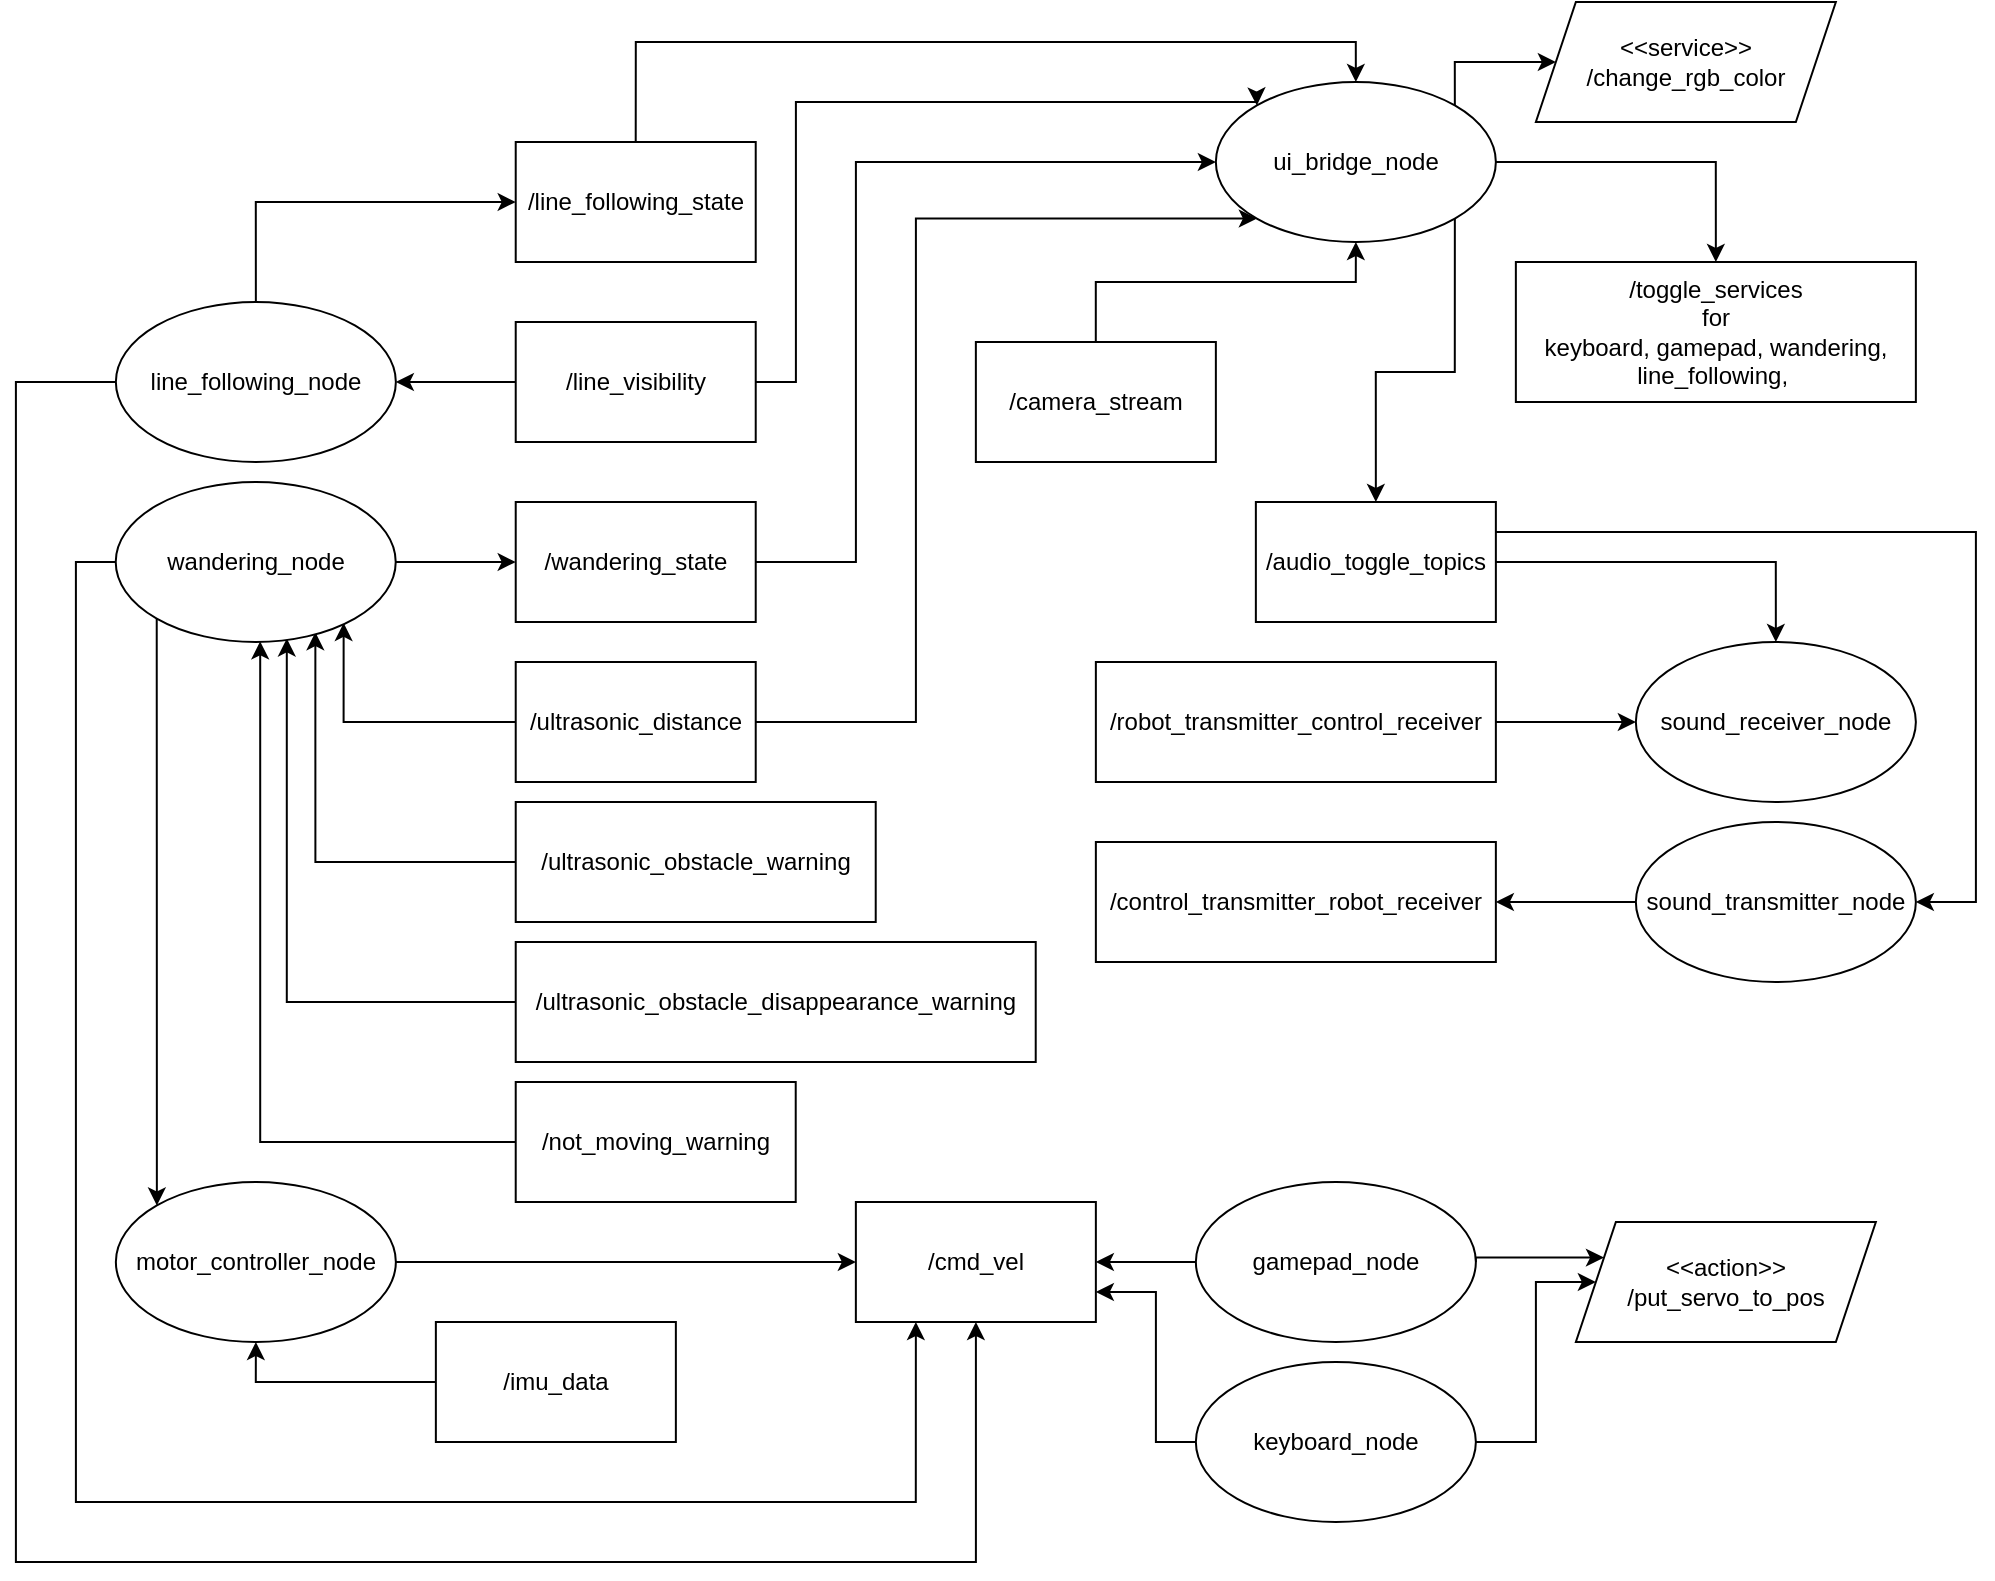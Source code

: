<mxfile version="24.2.1" type="device">
  <diagram name="Stránka-1" id="wMUXeQUmKYqSO3FJ7ChC">
    <mxGraphModel dx="1901" dy="2647" grid="1" gridSize="10" guides="1" tooltips="1" connect="1" arrows="1" fold="1" page="1" pageScale="1" pageWidth="1000" pageHeight="800" math="0" shadow="0">
      <root>
        <mxCell id="0" />
        <mxCell id="1" parent="0" />
        <mxCell id="EsF_oAgGYrWuFr0kMX3r-73" style="edgeStyle=orthogonalEdgeStyle;rounded=0;orthogonalLoop=1;jettySize=auto;html=1;entryX=0.814;entryY=0.881;entryDx=0;entryDy=0;exitX=0;exitY=0.5;exitDx=0;exitDy=0;entryPerimeter=0;" edge="1" parent="1" source="EsF_oAgGYrWuFr0kMX3r-5" target="EsF_oAgGYrWuFr0kMX3r-60">
          <mxGeometry relative="1" as="geometry">
            <mxPoint x="239.93" y="-1220" as="sourcePoint" />
          </mxGeometry>
        </mxCell>
        <mxCell id="EsF_oAgGYrWuFr0kMX3r-91" style="edgeStyle=orthogonalEdgeStyle;rounded=0;orthogonalLoop=1;jettySize=auto;html=1;entryX=0;entryY=1;entryDx=0;entryDy=0;exitX=1;exitY=0.5;exitDx=0;exitDy=0;" edge="1" parent="1" source="EsF_oAgGYrWuFr0kMX3r-5" target="EsF_oAgGYrWuFr0kMX3r-56">
          <mxGeometry relative="1" as="geometry">
            <mxPoint x="419.93" y="-1220" as="sourcePoint" />
            <mxPoint x="549.93" y="-1460" as="targetPoint" />
            <Array as="points">
              <mxPoint x="459.93" y="-1230" />
              <mxPoint x="459.93" y="-1482" />
            </Array>
          </mxGeometry>
        </mxCell>
        <mxCell id="EsF_oAgGYrWuFr0kMX3r-5" value="/ultrasonic_distance" style="rounded=0;whiteSpace=wrap;html=1;" vertex="1" parent="1">
          <mxGeometry x="259.86" y="-1260" width="120" height="60" as="geometry" />
        </mxCell>
        <mxCell id="EsF_oAgGYrWuFr0kMX3r-72" style="edgeStyle=orthogonalEdgeStyle;rounded=0;orthogonalLoop=1;jettySize=auto;html=1;entryX=0.713;entryY=0.939;entryDx=0;entryDy=0;entryPerimeter=0;exitX=0;exitY=0.5;exitDx=0;exitDy=0;" edge="1" parent="1" source="EsF_oAgGYrWuFr0kMX3r-10" target="EsF_oAgGYrWuFr0kMX3r-60">
          <mxGeometry relative="1" as="geometry">
            <mxPoint x="239.93" y="-1150" as="sourcePoint" />
          </mxGeometry>
        </mxCell>
        <mxCell id="EsF_oAgGYrWuFr0kMX3r-10" value="/ultrasonic_obstacle_warning" style="rounded=0;whiteSpace=wrap;html=1;" vertex="1" parent="1">
          <mxGeometry x="259.86" y="-1190" width="180" height="60" as="geometry" />
        </mxCell>
        <mxCell id="EsF_oAgGYrWuFr0kMX3r-71" style="edgeStyle=orthogonalEdgeStyle;rounded=0;orthogonalLoop=1;jettySize=auto;html=1;entryX=0.611;entryY=0.978;entryDx=0;entryDy=0;entryPerimeter=0;exitX=0;exitY=0.5;exitDx=0;exitDy=0;" edge="1" parent="1" source="EsF_oAgGYrWuFr0kMX3r-12" target="EsF_oAgGYrWuFr0kMX3r-60">
          <mxGeometry relative="1" as="geometry">
            <mxPoint x="259.86" y="-1099.933" as="sourcePoint" />
          </mxGeometry>
        </mxCell>
        <mxCell id="EsF_oAgGYrWuFr0kMX3r-12" value="/ultrasonic_obstacle_disappearance_warning" style="rounded=0;whiteSpace=wrap;html=1;" vertex="1" parent="1">
          <mxGeometry x="259.86" y="-1120" width="260" height="60" as="geometry" />
        </mxCell>
        <mxCell id="EsF_oAgGYrWuFr0kMX3r-79" style="edgeStyle=orthogonalEdgeStyle;rounded=0;orthogonalLoop=1;jettySize=auto;html=1;entryX=0.5;entryY=1;entryDx=0;entryDy=0;" edge="1" parent="1" source="EsF_oAgGYrWuFr0kMX3r-14" target="EsF_oAgGYrWuFr0kMX3r-37">
          <mxGeometry relative="1" as="geometry" />
        </mxCell>
        <mxCell id="EsF_oAgGYrWuFr0kMX3r-14" value="/imu_data" style="rounded=0;whiteSpace=wrap;html=1;" vertex="1" parent="1">
          <mxGeometry x="219.93" y="-930" width="120" height="60" as="geometry" />
        </mxCell>
        <mxCell id="EsF_oAgGYrWuFr0kMX3r-70" style="edgeStyle=orthogonalEdgeStyle;rounded=0;orthogonalLoop=1;jettySize=auto;html=1;exitX=0;exitY=0.5;exitDx=0;exitDy=0;entryX=0.516;entryY=0.996;entryDx=0;entryDy=0;entryPerimeter=0;" edge="1" parent="1" source="EsF_oAgGYrWuFr0kMX3r-16" target="EsF_oAgGYrWuFr0kMX3r-60">
          <mxGeometry relative="1" as="geometry">
            <mxPoint x="239.93" y="-1010" as="sourcePoint" />
          </mxGeometry>
        </mxCell>
        <mxCell id="EsF_oAgGYrWuFr0kMX3r-16" value="/not_moving_warning" style="rounded=0;whiteSpace=wrap;html=1;" vertex="1" parent="1">
          <mxGeometry x="259.86" y="-1050" width="140" height="60" as="geometry" />
        </mxCell>
        <mxCell id="EsF_oAgGYrWuFr0kMX3r-88" style="edgeStyle=orthogonalEdgeStyle;rounded=0;orthogonalLoop=1;jettySize=auto;html=1;entryX=0;entryY=0.5;entryDx=0;entryDy=0;" edge="1" parent="1" source="EsF_oAgGYrWuFr0kMX3r-19" target="EsF_oAgGYrWuFr0kMX3r-39">
          <mxGeometry relative="1" as="geometry" />
        </mxCell>
        <mxCell id="EsF_oAgGYrWuFr0kMX3r-19" value="/robot_transmitter_control_receiver" style="rounded=0;whiteSpace=wrap;html=1;" vertex="1" parent="1">
          <mxGeometry x="549.93" y="-1260" width="200" height="60" as="geometry" />
        </mxCell>
        <mxCell id="EsF_oAgGYrWuFr0kMX3r-21" value="/control_transmitter_robot_receiver" style="rounded=0;whiteSpace=wrap;html=1;" vertex="1" parent="1">
          <mxGeometry x="549.93" y="-1170" width="200" height="60" as="geometry" />
        </mxCell>
        <mxCell id="EsF_oAgGYrWuFr0kMX3r-22" value="/cmd_vel" style="rounded=0;whiteSpace=wrap;html=1;" vertex="1" parent="1">
          <mxGeometry x="429.93" y="-990" width="120" height="60" as="geometry" />
        </mxCell>
        <mxCell id="EsF_oAgGYrWuFr0kMX3r-100" style="edgeStyle=orthogonalEdgeStyle;rounded=0;orthogonalLoop=1;jettySize=auto;html=1;exitX=1;exitY=0.5;exitDx=0;exitDy=0;entryX=0;entryY=0.5;entryDx=0;entryDy=0;" edge="1" parent="1" source="EsF_oAgGYrWuFr0kMX3r-27" target="EsF_oAgGYrWuFr0kMX3r-96">
          <mxGeometry relative="1" as="geometry">
            <mxPoint x="839.93" y="-850" as="sourcePoint" />
            <mxPoint x="779.93" y="-870" as="targetPoint" />
            <Array as="points">
              <mxPoint x="769.93" y="-870" />
              <mxPoint x="769.93" y="-950" />
            </Array>
          </mxGeometry>
        </mxCell>
        <mxCell id="EsF_oAgGYrWuFr0kMX3r-27" value="keyboard_node" style="ellipse;whiteSpace=wrap;html=1;" vertex="1" parent="1">
          <mxGeometry x="599.93" y="-910" width="140" height="80" as="geometry" />
        </mxCell>
        <mxCell id="EsF_oAgGYrWuFr0kMX3r-74" style="edgeStyle=orthogonalEdgeStyle;rounded=0;orthogonalLoop=1;jettySize=auto;html=1;entryX=1;entryY=0.5;entryDx=0;entryDy=0;" edge="1" parent="1" source="EsF_oAgGYrWuFr0kMX3r-29" target="EsF_oAgGYrWuFr0kMX3r-22">
          <mxGeometry relative="1" as="geometry">
            <mxPoint x="679.93" y="-950" as="targetPoint" />
          </mxGeometry>
        </mxCell>
        <mxCell id="EsF_oAgGYrWuFr0kMX3r-99" style="edgeStyle=orthogonalEdgeStyle;rounded=0;orthogonalLoop=1;jettySize=auto;html=1;exitX=1;exitY=0.5;exitDx=0;exitDy=0;entryX=0;entryY=0.25;entryDx=0;entryDy=0;" edge="1" parent="1" source="EsF_oAgGYrWuFr0kMX3r-29" target="EsF_oAgGYrWuFr0kMX3r-96">
          <mxGeometry relative="1" as="geometry">
            <mxPoint x="779.93" y="-1030" as="targetPoint" />
            <Array as="points">
              <mxPoint x="739.93" y="-962" />
            </Array>
          </mxGeometry>
        </mxCell>
        <mxCell id="EsF_oAgGYrWuFr0kMX3r-29" value="gamepad_node" style="ellipse;whiteSpace=wrap;html=1;" vertex="1" parent="1">
          <mxGeometry x="599.93" y="-1000" width="140" height="80" as="geometry" />
        </mxCell>
        <mxCell id="EsF_oAgGYrWuFr0kMX3r-77" style="edgeStyle=orthogonalEdgeStyle;rounded=0;orthogonalLoop=1;jettySize=auto;html=1;entryX=0;entryY=0.5;entryDx=0;entryDy=0;" edge="1" parent="1" source="EsF_oAgGYrWuFr0kMX3r-37" target="EsF_oAgGYrWuFr0kMX3r-22">
          <mxGeometry relative="1" as="geometry" />
        </mxCell>
        <mxCell id="EsF_oAgGYrWuFr0kMX3r-37" value="motor_controller_node" style="ellipse;whiteSpace=wrap;html=1;" vertex="1" parent="1">
          <mxGeometry x="59.93" y="-1000" width="140" height="80" as="geometry" />
        </mxCell>
        <mxCell id="EsF_oAgGYrWuFr0kMX3r-86" style="edgeStyle=orthogonalEdgeStyle;rounded=0;orthogonalLoop=1;jettySize=auto;html=1;entryX=1;entryY=0.5;entryDx=0;entryDy=0;" edge="1" parent="1" source="EsF_oAgGYrWuFr0kMX3r-38" target="EsF_oAgGYrWuFr0kMX3r-21">
          <mxGeometry relative="1" as="geometry" />
        </mxCell>
        <mxCell id="EsF_oAgGYrWuFr0kMX3r-38" value="sound_transmitter_node" style="ellipse;whiteSpace=wrap;html=1;" vertex="1" parent="1">
          <mxGeometry x="819.93" y="-1180" width="140" height="80" as="geometry" />
        </mxCell>
        <mxCell id="EsF_oAgGYrWuFr0kMX3r-39" value="sound_receiver_node" style="ellipse;whiteSpace=wrap;html=1;" vertex="1" parent="1">
          <mxGeometry x="819.93" y="-1270" width="140" height="80" as="geometry" />
        </mxCell>
        <mxCell id="EsF_oAgGYrWuFr0kMX3r-82" style="edgeStyle=orthogonalEdgeStyle;rounded=0;orthogonalLoop=1;jettySize=auto;html=1;entryX=0;entryY=0.5;entryDx=0;entryDy=0;exitX=1;exitY=0.5;exitDx=0;exitDy=0;" edge="1" parent="1" source="EsF_oAgGYrWuFr0kMX3r-41" target="EsF_oAgGYrWuFr0kMX3r-56">
          <mxGeometry relative="1" as="geometry">
            <mxPoint x="429.93" y="-1290" as="sourcePoint" />
            <mxPoint x="569.93" y="-1460" as="targetPoint" />
            <Array as="points">
              <mxPoint x="429.93" y="-1310" />
              <mxPoint x="429.93" y="-1510" />
            </Array>
          </mxGeometry>
        </mxCell>
        <mxCell id="EsF_oAgGYrWuFr0kMX3r-41" value="/wandering_state" style="rounded=0;whiteSpace=wrap;html=1;" vertex="1" parent="1">
          <mxGeometry x="259.86" y="-1340" width="120" height="60" as="geometry" />
        </mxCell>
        <mxCell id="EsF_oAgGYrWuFr0kMX3r-83" style="edgeStyle=orthogonalEdgeStyle;rounded=0;orthogonalLoop=1;jettySize=auto;html=1;entryX=0.5;entryY=0;entryDx=0;entryDy=0;" edge="1" parent="1" source="EsF_oAgGYrWuFr0kMX3r-47" target="EsF_oAgGYrWuFr0kMX3r-39">
          <mxGeometry relative="1" as="geometry" />
        </mxCell>
        <mxCell id="EsF_oAgGYrWuFr0kMX3r-84" style="edgeStyle=orthogonalEdgeStyle;rounded=0;orthogonalLoop=1;jettySize=auto;html=1;entryX=1;entryY=0.5;entryDx=0;entryDy=0;exitX=1;exitY=0.25;exitDx=0;exitDy=0;" edge="1" parent="1" source="EsF_oAgGYrWuFr0kMX3r-47" target="EsF_oAgGYrWuFr0kMX3r-38">
          <mxGeometry relative="1" as="geometry">
            <Array as="points">
              <mxPoint x="989.93" y="-1325" />
              <mxPoint x="989.93" y="-1140" />
            </Array>
          </mxGeometry>
        </mxCell>
        <mxCell id="EsF_oAgGYrWuFr0kMX3r-47" value="/audio_toggle_topics" style="rounded=0;whiteSpace=wrap;html=1;" vertex="1" parent="1">
          <mxGeometry x="629.93" y="-1340" width="120" height="60" as="geometry" />
        </mxCell>
        <mxCell id="EsF_oAgGYrWuFr0kMX3r-85" style="edgeStyle=orthogonalEdgeStyle;rounded=0;orthogonalLoop=1;jettySize=auto;html=1;entryX=0.5;entryY=0;entryDx=0;entryDy=0;exitX=1;exitY=1;exitDx=0;exitDy=0;" edge="1" parent="1" source="EsF_oAgGYrWuFr0kMX3r-56" target="EsF_oAgGYrWuFr0kMX3r-47">
          <mxGeometry relative="1" as="geometry" />
        </mxCell>
        <mxCell id="EsF_oAgGYrWuFr0kMX3r-89" style="edgeStyle=orthogonalEdgeStyle;rounded=0;orthogonalLoop=1;jettySize=auto;html=1;entryX=0.5;entryY=0;entryDx=0;entryDy=0;exitX=1;exitY=0.5;exitDx=0;exitDy=0;" edge="1" parent="1" source="EsF_oAgGYrWuFr0kMX3r-56" target="EsF_oAgGYrWuFr0kMX3r-63">
          <mxGeometry relative="1" as="geometry">
            <Array as="points">
              <mxPoint x="859.93" y="-1510" />
            </Array>
          </mxGeometry>
        </mxCell>
        <mxCell id="EsF_oAgGYrWuFr0kMX3r-95" style="edgeStyle=orthogonalEdgeStyle;rounded=0;orthogonalLoop=1;jettySize=auto;html=1;exitX=1;exitY=0;exitDx=0;exitDy=0;entryX=0;entryY=0.5;entryDx=0;entryDy=0;" edge="1" parent="1" source="EsF_oAgGYrWuFr0kMX3r-56" target="EsF_oAgGYrWuFr0kMX3r-94">
          <mxGeometry relative="1" as="geometry">
            <mxPoint x="769.93" y="-1560" as="targetPoint" />
            <Array as="points">
              <mxPoint x="728.93" y="-1560" />
            </Array>
          </mxGeometry>
        </mxCell>
        <mxCell id="EsF_oAgGYrWuFr0kMX3r-56" value="ui_bridge_node" style="ellipse;whiteSpace=wrap;html=1;" vertex="1" parent="1">
          <mxGeometry x="609.93" y="-1550" width="140" height="80" as="geometry" />
        </mxCell>
        <mxCell id="EsF_oAgGYrWuFr0kMX3r-90" style="edgeStyle=orthogonalEdgeStyle;rounded=0;orthogonalLoop=1;jettySize=auto;html=1;entryX=0.5;entryY=1;entryDx=0;entryDy=0;" edge="1" parent="1" source="EsF_oAgGYrWuFr0kMX3r-57" target="EsF_oAgGYrWuFr0kMX3r-56">
          <mxGeometry relative="1" as="geometry">
            <Array as="points">
              <mxPoint x="549.93" y="-1450" />
              <mxPoint x="679.93" y="-1450" />
            </Array>
          </mxGeometry>
        </mxCell>
        <mxCell id="EsF_oAgGYrWuFr0kMX3r-57" value="/camera_stream" style="rounded=0;whiteSpace=wrap;html=1;" vertex="1" parent="1">
          <mxGeometry x="489.93" y="-1420" width="120" height="60" as="geometry" />
        </mxCell>
        <mxCell id="EsF_oAgGYrWuFr0kMX3r-65" style="edgeStyle=orthogonalEdgeStyle;rounded=0;orthogonalLoop=1;jettySize=auto;html=1;entryX=0;entryY=0.5;entryDx=0;entryDy=0;" edge="1" parent="1" source="EsF_oAgGYrWuFr0kMX3r-58" target="EsF_oAgGYrWuFr0kMX3r-59">
          <mxGeometry relative="1" as="geometry">
            <Array as="points">
              <mxPoint x="129.93" y="-1490" />
            </Array>
          </mxGeometry>
        </mxCell>
        <mxCell id="EsF_oAgGYrWuFr0kMX3r-67" style="edgeStyle=orthogonalEdgeStyle;rounded=0;orthogonalLoop=1;jettySize=auto;html=1;exitX=0;exitY=0.5;exitDx=0;exitDy=0;" edge="1" parent="1" source="EsF_oAgGYrWuFr0kMX3r-58" target="EsF_oAgGYrWuFr0kMX3r-22">
          <mxGeometry relative="1" as="geometry">
            <mxPoint x="39.93" y="-1440" as="sourcePoint" />
            <Array as="points">
              <mxPoint x="9.93" y="-1400" />
              <mxPoint x="9.93" y="-810" />
              <mxPoint x="489.93" y="-810" />
            </Array>
          </mxGeometry>
        </mxCell>
        <mxCell id="EsF_oAgGYrWuFr0kMX3r-58" value="line_following_node" style="ellipse;whiteSpace=wrap;html=1;" vertex="1" parent="1">
          <mxGeometry x="59.93" y="-1440" width="140" height="80" as="geometry" />
        </mxCell>
        <mxCell id="EsF_oAgGYrWuFr0kMX3r-66" style="edgeStyle=orthogonalEdgeStyle;rounded=0;orthogonalLoop=1;jettySize=auto;html=1;entryX=0.5;entryY=0;entryDx=0;entryDy=0;exitX=0.5;exitY=0;exitDx=0;exitDy=0;" edge="1" parent="1" source="EsF_oAgGYrWuFr0kMX3r-59" target="EsF_oAgGYrWuFr0kMX3r-56">
          <mxGeometry relative="1" as="geometry">
            <mxPoint x="419.93" y="-1530" as="sourcePoint" />
            <Array as="points">
              <mxPoint x="319.93" y="-1570" />
              <mxPoint x="679.93" y="-1570" />
            </Array>
          </mxGeometry>
        </mxCell>
        <mxCell id="EsF_oAgGYrWuFr0kMX3r-59" value="/line_following_state" style="rounded=0;whiteSpace=wrap;html=1;" vertex="1" parent="1">
          <mxGeometry x="259.86" y="-1520" width="120" height="60" as="geometry" />
        </mxCell>
        <mxCell id="EsF_oAgGYrWuFr0kMX3r-76" style="edgeStyle=orthogonalEdgeStyle;rounded=0;orthogonalLoop=1;jettySize=auto;html=1;entryX=0.25;entryY=1;entryDx=0;entryDy=0;" edge="1" parent="1" source="EsF_oAgGYrWuFr0kMX3r-60" target="EsF_oAgGYrWuFr0kMX3r-22">
          <mxGeometry relative="1" as="geometry">
            <Array as="points">
              <mxPoint x="39.93" y="-1310" />
              <mxPoint x="39.93" y="-840" />
              <mxPoint x="459.93" y="-840" />
            </Array>
          </mxGeometry>
        </mxCell>
        <mxCell id="EsF_oAgGYrWuFr0kMX3r-78" style="edgeStyle=orthogonalEdgeStyle;rounded=0;orthogonalLoop=1;jettySize=auto;html=1;entryX=0;entryY=0;entryDx=0;entryDy=0;exitX=0;exitY=1;exitDx=0;exitDy=0;" edge="1" parent="1" source="EsF_oAgGYrWuFr0kMX3r-60" target="EsF_oAgGYrWuFr0kMX3r-37">
          <mxGeometry relative="1" as="geometry">
            <mxPoint x="59.86" y="-1300" as="sourcePoint" />
            <mxPoint x="59.93" y="-940" as="targetPoint" />
            <Array as="points">
              <mxPoint x="80.93" y="-1170" />
              <mxPoint x="80.93" y="-1170" />
            </Array>
          </mxGeometry>
        </mxCell>
        <mxCell id="EsF_oAgGYrWuFr0kMX3r-81" style="edgeStyle=orthogonalEdgeStyle;rounded=0;orthogonalLoop=1;jettySize=auto;html=1;entryX=0;entryY=0.5;entryDx=0;entryDy=0;" edge="1" parent="1" source="EsF_oAgGYrWuFr0kMX3r-60" target="EsF_oAgGYrWuFr0kMX3r-41">
          <mxGeometry relative="1" as="geometry" />
        </mxCell>
        <mxCell id="EsF_oAgGYrWuFr0kMX3r-60" value="wandering_node" style="ellipse;whiteSpace=wrap;html=1;" vertex="1" parent="1">
          <mxGeometry x="59.86" y="-1350" width="140" height="80" as="geometry" />
        </mxCell>
        <mxCell id="EsF_oAgGYrWuFr0kMX3r-80" style="edgeStyle=orthogonalEdgeStyle;rounded=0;orthogonalLoop=1;jettySize=auto;html=1;entryX=1;entryY=0.5;entryDx=0;entryDy=0;" edge="1" parent="1" source="EsF_oAgGYrWuFr0kMX3r-62" target="EsF_oAgGYrWuFr0kMX3r-58">
          <mxGeometry relative="1" as="geometry" />
        </mxCell>
        <mxCell id="EsF_oAgGYrWuFr0kMX3r-92" style="edgeStyle=orthogonalEdgeStyle;rounded=0;orthogonalLoop=1;jettySize=auto;html=1;entryX=0;entryY=0;entryDx=0;entryDy=0;" edge="1" parent="1" source="EsF_oAgGYrWuFr0kMX3r-62" target="EsF_oAgGYrWuFr0kMX3r-56">
          <mxGeometry relative="1" as="geometry">
            <Array as="points">
              <mxPoint x="399.93" y="-1400" />
              <mxPoint x="399.93" y="-1540" />
              <mxPoint x="630.93" y="-1540" />
            </Array>
          </mxGeometry>
        </mxCell>
        <mxCell id="EsF_oAgGYrWuFr0kMX3r-62" value="/line_visibility" style="rounded=0;whiteSpace=wrap;html=1;" vertex="1" parent="1">
          <mxGeometry x="259.86" y="-1430" width="120" height="60" as="geometry" />
        </mxCell>
        <mxCell id="EsF_oAgGYrWuFr0kMX3r-63" value="/toggle_services&lt;br&gt;for&lt;br&gt;keyboard, gamepad, wandering, line_following,&amp;nbsp;" style="rounded=0;whiteSpace=wrap;html=1;" vertex="1" parent="1">
          <mxGeometry x="759.93" y="-1460" width="200" height="70" as="geometry" />
        </mxCell>
        <mxCell id="EsF_oAgGYrWuFr0kMX3r-75" style="edgeStyle=orthogonalEdgeStyle;rounded=0;orthogonalLoop=1;jettySize=auto;html=1;entryX=1;entryY=0.75;entryDx=0;entryDy=0;exitX=0;exitY=0.5;exitDx=0;exitDy=0;" edge="1" parent="1" source="EsF_oAgGYrWuFr0kMX3r-27" target="EsF_oAgGYrWuFr0kMX3r-22">
          <mxGeometry relative="1" as="geometry">
            <mxPoint x="679.93" y="-880" as="targetPoint" />
            <Array as="points">
              <mxPoint x="579.93" y="-870" />
              <mxPoint x="579.93" y="-945" />
            </Array>
          </mxGeometry>
        </mxCell>
        <mxCell id="EsF_oAgGYrWuFr0kMX3r-94" value="&lt;div&gt;&amp;lt;&amp;lt;service&amp;gt;&amp;gt;&lt;/div&gt;&lt;div&gt;&lt;span style=&quot;background-color: initial;&quot;&gt;/change_rgb_color&lt;/span&gt;&lt;/div&gt;" style="shape=parallelogram;perimeter=parallelogramPerimeter;whiteSpace=wrap;html=1;fixedSize=1;" vertex="1" parent="1">
          <mxGeometry x="769.93" y="-1590" width="150" height="60" as="geometry" />
        </mxCell>
        <mxCell id="EsF_oAgGYrWuFr0kMX3r-96" value="&lt;div&gt;&amp;lt;&amp;lt;action&amp;gt;&amp;gt;&lt;/div&gt;/put_servo_to_pos" style="shape=parallelogram;perimeter=parallelogramPerimeter;whiteSpace=wrap;html=1;fixedSize=1;" vertex="1" parent="1">
          <mxGeometry x="789.93" y="-980" width="150" height="60" as="geometry" />
        </mxCell>
      </root>
    </mxGraphModel>
  </diagram>
</mxfile>
